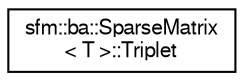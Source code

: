 digraph "Graphical Class Hierarchy"
{
  edge [fontname="FreeSans",fontsize="10",labelfontname="FreeSans",labelfontsize="10"];
  node [fontname="FreeSans",fontsize="10",shape=record];
  rankdir="LR";
  Node0 [label="sfm::ba::SparseMatrix\l\< T \>::Triplet",height=0.2,width=0.4,color="black", fillcolor="white", style="filled",URL="$structsfm_1_1ba_1_1_sparse_matrix_1_1_triplet.html",tooltip="Triplet with row/col index, and the actual value. "];
}
